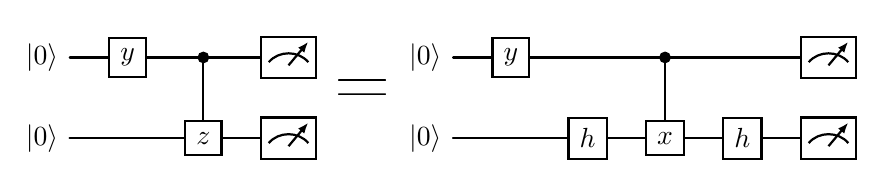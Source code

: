 \documentclass[border=6pt]{standalone}
\usepackage[utf8]{inputenc}
\usepackage[T1]{fontenc}
\usepackage{tikz}
\usetikzlibrary{quantikz2}
\begin{document}\begin{quantikz}
	\lstick{\ket{0}}	&	\gate{y}	&	\ctrl{1}	&	\meter{}\\
	\lstick{\ket{0}}	&	\qw	&	\gate{z}	&	\meter{}
\end{quantikz}
{\Huge{\textbf{=}}}
\begin{quantikz}
	\lstick{\ket{0}}	&	\gate{y}	&	\qw	&	\ctrl{1}	&	\qw	&	\meter{}\\
	\lstick{\ket{0}}	&	\qw	&	\gate{h}	&	\gate{x}	&	\gate{h}	&	\meter{}
\end{quantikz}
\end{document}
